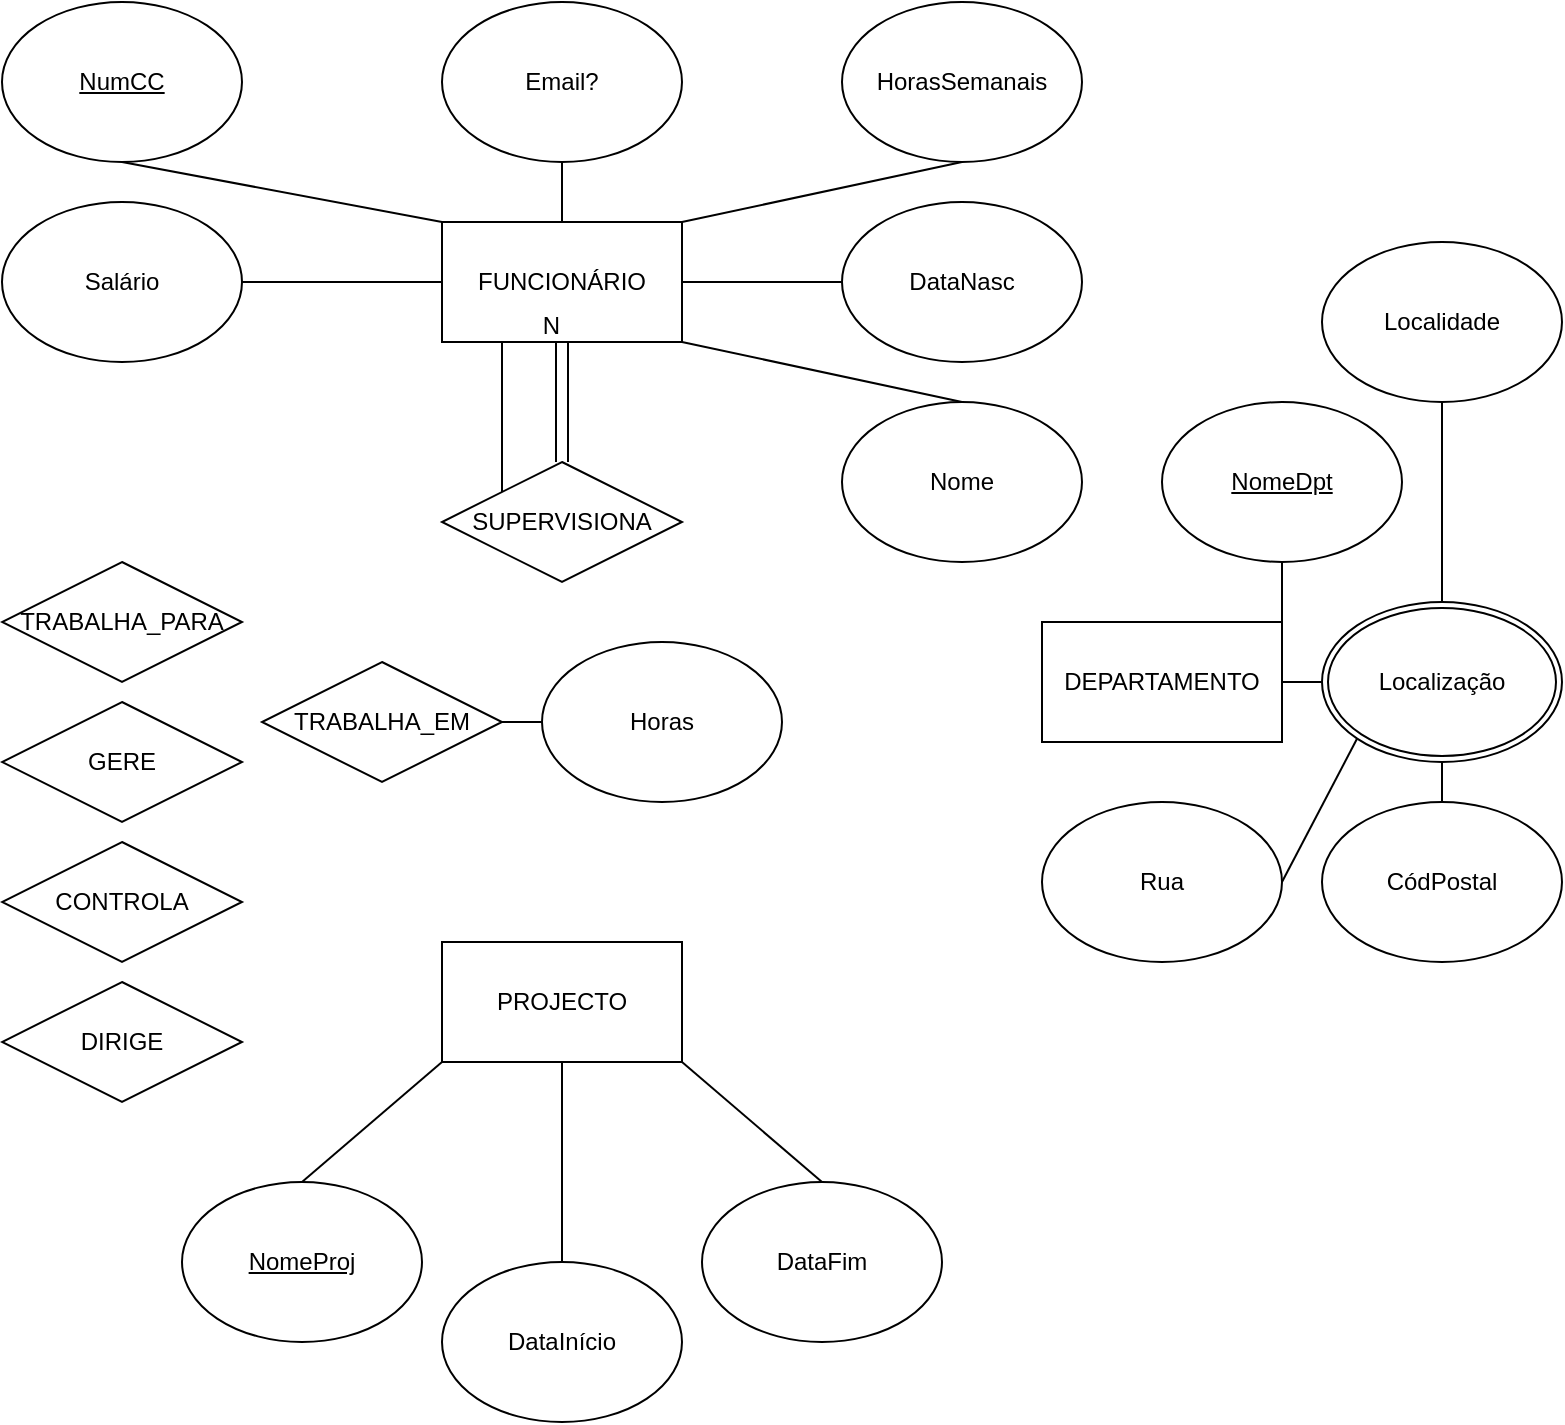 <mxfile version="28.2.3">
  <diagram name="Página-1" id="1NzCJRXdn3C7kKkyMJJr">
    <mxGraphModel dx="1186" dy="703" grid="1" gridSize="10" guides="1" tooltips="1" connect="1" arrows="1" fold="1" page="1" pageScale="1" pageWidth="827" pageHeight="1169" math="0" shadow="0">
      <root>
        <mxCell id="0" />
        <mxCell id="1" parent="0" />
        <mxCell id="PzM_4FoEt6uCdldCA-pi-2" value="FUNCIONÁRIO" style="rounded=0;whiteSpace=wrap;html=1;" parent="1" vertex="1">
          <mxGeometry x="250" y="120" width="120" height="60" as="geometry" />
        </mxCell>
        <mxCell id="PzM_4FoEt6uCdldCA-pi-3" value="&lt;u&gt;NumCC&lt;/u&gt;" style="ellipse;whiteSpace=wrap;html=1;" parent="1" vertex="1">
          <mxGeometry x="30" y="10" width="120" height="80" as="geometry" />
        </mxCell>
        <mxCell id="PzM_4FoEt6uCdldCA-pi-4" value="Email?" style="ellipse;whiteSpace=wrap;html=1;" parent="1" vertex="1">
          <mxGeometry x="250" y="10" width="120" height="80" as="geometry" />
        </mxCell>
        <mxCell id="PzM_4FoEt6uCdldCA-pi-6" value="HorasSemanais" style="ellipse;whiteSpace=wrap;html=1;" parent="1" vertex="1">
          <mxGeometry x="450" y="10" width="120" height="80" as="geometry" />
        </mxCell>
        <mxCell id="PzM_4FoEt6uCdldCA-pi-7" value="" style="endArrow=none;html=1;rounded=0;entryX=0.5;entryY=1;entryDx=0;entryDy=0;" parent="1" target="PzM_4FoEt6uCdldCA-pi-3" edge="1">
          <mxGeometry width="50" height="50" relative="1" as="geometry">
            <mxPoint x="250" y="120" as="sourcePoint" />
            <mxPoint x="300" y="70" as="targetPoint" />
          </mxGeometry>
        </mxCell>
        <mxCell id="PzM_4FoEt6uCdldCA-pi-8" value="" style="endArrow=none;html=1;rounded=0;entryX=0.5;entryY=1;entryDx=0;entryDy=0;exitX=0.5;exitY=0;exitDx=0;exitDy=0;" parent="1" target="PzM_4FoEt6uCdldCA-pi-4" edge="1" source="PzM_4FoEt6uCdldCA-pi-2">
          <mxGeometry width="50" height="50" relative="1" as="geometry">
            <mxPoint x="280" y="120" as="sourcePoint" />
            <mxPoint x="330" y="70" as="targetPoint" />
          </mxGeometry>
        </mxCell>
        <mxCell id="PzM_4FoEt6uCdldCA-pi-9" value="" style="endArrow=none;html=1;rounded=0;entryX=0.5;entryY=1;entryDx=0;entryDy=0;" parent="1" target="PzM_4FoEt6uCdldCA-pi-6" edge="1">
          <mxGeometry width="50" height="50" relative="1" as="geometry">
            <mxPoint x="370" y="120" as="sourcePoint" />
            <mxPoint x="420" y="70" as="targetPoint" />
          </mxGeometry>
        </mxCell>
        <mxCell id="PzM_4FoEt6uCdldCA-pi-11" value="DEPARTAMENTO" style="rounded=0;whiteSpace=wrap;html=1;" parent="1" vertex="1">
          <mxGeometry x="550" y="320" width="120" height="60" as="geometry" />
        </mxCell>
        <mxCell id="PzM_4FoEt6uCdldCA-pi-12" value="" style="endArrow=none;html=1;rounded=0;entryX=0.5;entryY=1;entryDx=0;entryDy=0;" parent="1" target="PzM_4FoEt6uCdldCA-pi-13" edge="1">
          <mxGeometry width="50" height="50" relative="1" as="geometry">
            <mxPoint x="670" y="320" as="sourcePoint" />
            <mxPoint x="720" y="270" as="targetPoint" />
          </mxGeometry>
        </mxCell>
        <mxCell id="PzM_4FoEt6uCdldCA-pi-13" value="&lt;u&gt;NomeDpt&lt;/u&gt;" style="ellipse;whiteSpace=wrap;html=1;" parent="1" vertex="1">
          <mxGeometry x="610" y="210" width="120" height="80" as="geometry" />
        </mxCell>
        <mxCell id="PzM_4FoEt6uCdldCA-pi-15" value="" style="endArrow=none;html=1;rounded=0;exitX=1;exitY=0.5;exitDx=0;exitDy=0;entryX=0;entryY=0.5;entryDx=0;entryDy=0;" parent="1" source="PzM_4FoEt6uCdldCA-pi-11" edge="1" target="PzM_4FoEt6uCdldCA-pi-25">
          <mxGeometry width="50" height="50" relative="1" as="geometry">
            <mxPoint x="670" y="350" as="sourcePoint" />
            <mxPoint x="750" y="420" as="targetPoint" />
            <Array as="points" />
          </mxGeometry>
        </mxCell>
        <mxCell id="PzM_4FoEt6uCdldCA-pi-18" value="PROJECTO" style="rounded=0;whiteSpace=wrap;html=1;" parent="1" vertex="1">
          <mxGeometry x="250" y="480" width="120" height="60" as="geometry" />
        </mxCell>
        <mxCell id="PzM_4FoEt6uCdldCA-pi-19" value="" style="endArrow=none;html=1;rounded=0;exitX=0.5;exitY=0;exitDx=0;exitDy=0;" parent="1" source="PzM_4FoEt6uCdldCA-pi-20" edge="1">
          <mxGeometry width="50" height="50" relative="1" as="geometry">
            <mxPoint x="200" y="590" as="sourcePoint" />
            <mxPoint x="250" y="540" as="targetPoint" />
          </mxGeometry>
        </mxCell>
        <mxCell id="PzM_4FoEt6uCdldCA-pi-20" value="&lt;u&gt;NomeProj&lt;/u&gt;" style="ellipse;whiteSpace=wrap;html=1;" parent="1" vertex="1">
          <mxGeometry x="120" y="600" width="120" height="80" as="geometry" />
        </mxCell>
        <mxCell id="PzM_4FoEt6uCdldCA-pi-21" value="DataInício" style="ellipse;whiteSpace=wrap;html=1;" parent="1" vertex="1">
          <mxGeometry x="250" y="640" width="120" height="80" as="geometry" />
        </mxCell>
        <mxCell id="PzM_4FoEt6uCdldCA-pi-22" value="DataFim" style="ellipse;whiteSpace=wrap;html=1;" parent="1" vertex="1">
          <mxGeometry x="380" y="600" width="120" height="80" as="geometry" />
        </mxCell>
        <mxCell id="PzM_4FoEt6uCdldCA-pi-23" value="" style="endArrow=none;html=1;rounded=0;exitX=0.5;exitY=0;exitDx=0;exitDy=0;" parent="1" source="PzM_4FoEt6uCdldCA-pi-21" edge="1">
          <mxGeometry width="50" height="50" relative="1" as="geometry">
            <mxPoint x="310" y="630" as="sourcePoint" />
            <mxPoint x="310" y="540" as="targetPoint" />
          </mxGeometry>
        </mxCell>
        <mxCell id="PzM_4FoEt6uCdldCA-pi-24" value="" style="endArrow=none;html=1;rounded=0;entryX=0.5;entryY=0;entryDx=0;entryDy=0;" parent="1" target="PzM_4FoEt6uCdldCA-pi-22" edge="1">
          <mxGeometry width="50" height="50" relative="1" as="geometry">
            <mxPoint x="370" y="540" as="sourcePoint" />
            <mxPoint x="420" y="490" as="targetPoint" />
          </mxGeometry>
        </mxCell>
        <mxCell id="PzM_4FoEt6uCdldCA-pi-25" value="Localização" style="ellipse;shape=doubleEllipse;margin=3;whiteSpace=wrap;html=1;align=center;" parent="1" vertex="1">
          <mxGeometry x="690" y="310" width="120" height="80" as="geometry" />
        </mxCell>
        <mxCell id="PzM_4FoEt6uCdldCA-pi-29" value="DataNasc" style="ellipse;whiteSpace=wrap;html=1;" parent="1" vertex="1">
          <mxGeometry x="450" y="110" width="120" height="80" as="geometry" />
        </mxCell>
        <mxCell id="PzM_4FoEt6uCdldCA-pi-30" value="" style="endArrow=none;html=1;rounded=0;entryX=0;entryY=0.5;entryDx=0;entryDy=0;" parent="1" target="PzM_4FoEt6uCdldCA-pi-29" edge="1">
          <mxGeometry width="50" height="50" relative="1" as="geometry">
            <mxPoint x="370" y="150" as="sourcePoint" />
            <mxPoint x="420" y="100" as="targetPoint" />
          </mxGeometry>
        </mxCell>
        <mxCell id="PzM_4FoEt6uCdldCA-pi-31" value="" style="endArrow=none;html=1;rounded=0;exitX=1;exitY=0.5;exitDx=0;exitDy=0;entryX=0;entryY=0.5;entryDx=0;entryDy=0;" parent="1" source="PzM_4FoEt6uCdldCA-pi-32" edge="1" target="PzM_4FoEt6uCdldCA-pi-2">
          <mxGeometry width="50" height="50" relative="1" as="geometry">
            <mxPoint x="100" y="230" as="sourcePoint" />
            <mxPoint x="250" y="180" as="targetPoint" />
          </mxGeometry>
        </mxCell>
        <mxCell id="PzM_4FoEt6uCdldCA-pi-32" value="Salário" style="ellipse;whiteSpace=wrap;html=1;" parent="1" vertex="1">
          <mxGeometry x="30" y="110" width="120" height="80" as="geometry" />
        </mxCell>
        <mxCell id="PzM_4FoEt6uCdldCA-pi-33" value="Nome" style="ellipse;whiteSpace=wrap;html=1;" parent="1" vertex="1">
          <mxGeometry x="450" y="210" width="120" height="80" as="geometry" />
        </mxCell>
        <mxCell id="PzM_4FoEt6uCdldCA-pi-34" value="" style="endArrow=none;html=1;rounded=0;entryX=0.5;entryY=0;entryDx=0;entryDy=0;" parent="1" target="PzM_4FoEt6uCdldCA-pi-33" edge="1">
          <mxGeometry width="50" height="50" relative="1" as="geometry">
            <mxPoint x="370" y="180" as="sourcePoint" />
            <mxPoint x="420" y="130" as="targetPoint" />
          </mxGeometry>
        </mxCell>
        <mxCell id="PzM_4FoEt6uCdldCA-pi-37" value="CódPostal" style="ellipse;whiteSpace=wrap;html=1;" parent="1" vertex="1">
          <mxGeometry x="690" y="410" width="120" height="80" as="geometry" />
        </mxCell>
        <mxCell id="PzM_4FoEt6uCdldCA-pi-38" value="Localidade" style="ellipse;whiteSpace=wrap;html=1;" parent="1" vertex="1">
          <mxGeometry x="690" y="130" width="120" height="80" as="geometry" />
        </mxCell>
        <mxCell id="PzM_4FoEt6uCdldCA-pi-39" value="Rua" style="ellipse;whiteSpace=wrap;html=1;" parent="1" vertex="1">
          <mxGeometry x="550" y="410" width="120" height="80" as="geometry" />
        </mxCell>
        <mxCell id="PzM_4FoEt6uCdldCA-pi-40" value="" style="endArrow=none;html=1;rounded=0;entryX=0.5;entryY=1;entryDx=0;entryDy=0;" parent="1" edge="1" target="PzM_4FoEt6uCdldCA-pi-38">
          <mxGeometry width="50" height="50" relative="1" as="geometry">
            <mxPoint x="750" y="310" as="sourcePoint" />
            <mxPoint x="800" y="260" as="targetPoint" />
          </mxGeometry>
        </mxCell>
        <mxCell id="PzM_4FoEt6uCdldCA-pi-41" value="" style="endArrow=none;html=1;rounded=0;entryX=0;entryY=1;entryDx=0;entryDy=0;exitX=1;exitY=0.5;exitDx=0;exitDy=0;" parent="1" target="PzM_4FoEt6uCdldCA-pi-25" edge="1" source="PzM_4FoEt6uCdldCA-pi-39">
          <mxGeometry width="50" height="50" relative="1" as="geometry">
            <mxPoint x="690" y="490" as="sourcePoint" />
            <mxPoint x="710" y="380" as="targetPoint" />
          </mxGeometry>
        </mxCell>
        <mxCell id="PzM_4FoEt6uCdldCA-pi-42" value="" style="endArrow=none;html=1;rounded=0;entryX=0.5;entryY=1;entryDx=0;entryDy=0;" parent="1" target="PzM_4FoEt6uCdldCA-pi-25" edge="1">
          <mxGeometry width="50" height="50" relative="1" as="geometry">
            <mxPoint x="750" y="410" as="sourcePoint" />
            <mxPoint x="800" y="470" as="targetPoint" />
          </mxGeometry>
        </mxCell>
        <mxCell id="anEACGlmqIv2S7f9aAdS-1" value="SUPERVISIONA" style="shape=rhombus;perimeter=rhombusPerimeter;whiteSpace=wrap;html=1;align=center;" vertex="1" parent="1">
          <mxGeometry x="250" y="240" width="120" height="60" as="geometry" />
        </mxCell>
        <mxCell id="anEACGlmqIv2S7f9aAdS-2" value="TRABALHA_PARA" style="shape=rhombus;perimeter=rhombusPerimeter;whiteSpace=wrap;html=1;align=center;" vertex="1" parent="1">
          <mxGeometry x="30" y="290" width="120" height="60" as="geometry" />
        </mxCell>
        <mxCell id="anEACGlmqIv2S7f9aAdS-3" value="GERE" style="shape=rhombus;perimeter=rhombusPerimeter;whiteSpace=wrap;html=1;align=center;" vertex="1" parent="1">
          <mxGeometry x="30" y="360" width="120" height="60" as="geometry" />
        </mxCell>
        <mxCell id="anEACGlmqIv2S7f9aAdS-4" value="CONTROLA" style="shape=rhombus;perimeter=rhombusPerimeter;whiteSpace=wrap;html=1;align=center;" vertex="1" parent="1">
          <mxGeometry x="30" y="430" width="120" height="60" as="geometry" />
        </mxCell>
        <mxCell id="anEACGlmqIv2S7f9aAdS-5" value="DIRIGE" style="shape=rhombus;perimeter=rhombusPerimeter;whiteSpace=wrap;html=1;align=center;" vertex="1" parent="1">
          <mxGeometry x="30" y="500" width="120" height="60" as="geometry" />
        </mxCell>
        <mxCell id="anEACGlmqIv2S7f9aAdS-6" value="TRABALHA_EM" style="shape=rhombus;perimeter=rhombusPerimeter;whiteSpace=wrap;html=1;align=center;" vertex="1" parent="1">
          <mxGeometry x="160" y="340" width="120" height="60" as="geometry" />
        </mxCell>
        <mxCell id="anEACGlmqIv2S7f9aAdS-7" value="Horas" style="ellipse;whiteSpace=wrap;html=1;" vertex="1" parent="1">
          <mxGeometry x="300" y="330" width="120" height="80" as="geometry" />
        </mxCell>
        <mxCell id="anEACGlmqIv2S7f9aAdS-8" value="" style="endArrow=none;html=1;rounded=0;entryX=0;entryY=0.5;entryDx=0;entryDy=0;exitX=1;exitY=0.5;exitDx=0;exitDy=0;" edge="1" parent="1" source="anEACGlmqIv2S7f9aAdS-6" target="anEACGlmqIv2S7f9aAdS-7">
          <mxGeometry width="50" height="50" relative="1" as="geometry">
            <mxPoint x="680" y="580" as="sourcePoint" />
            <mxPoint x="730" y="530" as="targetPoint" />
          </mxGeometry>
        </mxCell>
        <mxCell id="anEACGlmqIv2S7f9aAdS-11" value="" style="shape=link;html=1;rounded=0;exitX=0.5;exitY=0;exitDx=0;exitDy=0;entryX=0.5;entryY=1;entryDx=0;entryDy=0;width=6;" edge="1" parent="1" source="anEACGlmqIv2S7f9aAdS-1" target="PzM_4FoEt6uCdldCA-pi-2">
          <mxGeometry relative="1" as="geometry">
            <mxPoint x="370" y="220" as="sourcePoint" />
            <mxPoint x="530" y="220" as="targetPoint" />
            <Array as="points">
              <mxPoint x="310" y="210" />
            </Array>
          </mxGeometry>
        </mxCell>
        <mxCell id="anEACGlmqIv2S7f9aAdS-12" value="N" style="resizable=0;html=1;whiteSpace=wrap;align=right;verticalAlign=bottom;" connectable="0" vertex="1" parent="anEACGlmqIv2S7f9aAdS-11">
          <mxGeometry x="1" relative="1" as="geometry" />
        </mxCell>
        <mxCell id="anEACGlmqIv2S7f9aAdS-18" value="" style="endArrow=none;html=1;rounded=0;entryX=0.25;entryY=1;entryDx=0;entryDy=0;exitX=0;exitY=0;exitDx=0;exitDy=0;" edge="1" parent="1" source="anEACGlmqIv2S7f9aAdS-1" target="PzM_4FoEt6uCdldCA-pi-2">
          <mxGeometry width="50" height="50" relative="1" as="geometry">
            <mxPoint x="270" y="260" as="sourcePoint" />
            <mxPoint x="320" y="210" as="targetPoint" />
          </mxGeometry>
        </mxCell>
      </root>
    </mxGraphModel>
  </diagram>
</mxfile>
